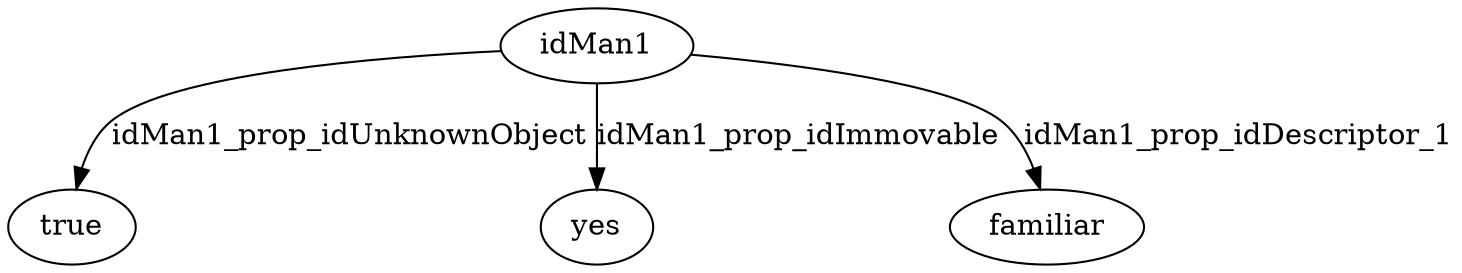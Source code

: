 strict digraph  {
idMan1 [node_type=entity_node, root=root];
true;
yes;
familiar;
idMan1 -> true  [edge_type=property, label=idMan1_prop_idUnknownObject];
idMan1 -> yes  [edge_type=property, label=idMan1_prop_idImmovable];
idMan1 -> familiar  [edge_type=property, label=idMan1_prop_idDescriptor_1];
}
